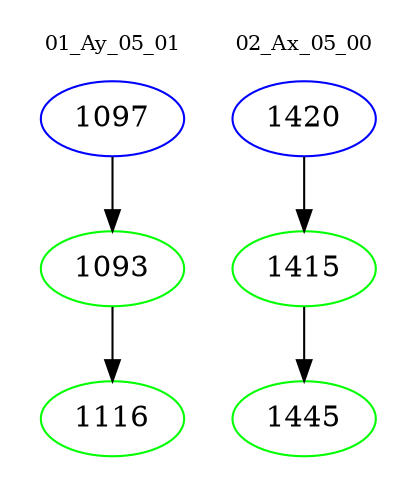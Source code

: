 digraph{
subgraph cluster_0 {
color = white
label = "01_Ay_05_01";
fontsize=10;
T0_1097 [label="1097", color="blue"]
T0_1097 -> T0_1093 [color="black"]
T0_1093 [label="1093", color="green"]
T0_1093 -> T0_1116 [color="black"]
T0_1116 [label="1116", color="green"]
}
subgraph cluster_1 {
color = white
label = "02_Ax_05_00";
fontsize=10;
T1_1420 [label="1420", color="blue"]
T1_1420 -> T1_1415 [color="black"]
T1_1415 [label="1415", color="green"]
T1_1415 -> T1_1445 [color="black"]
T1_1445 [label="1445", color="green"]
}
}
